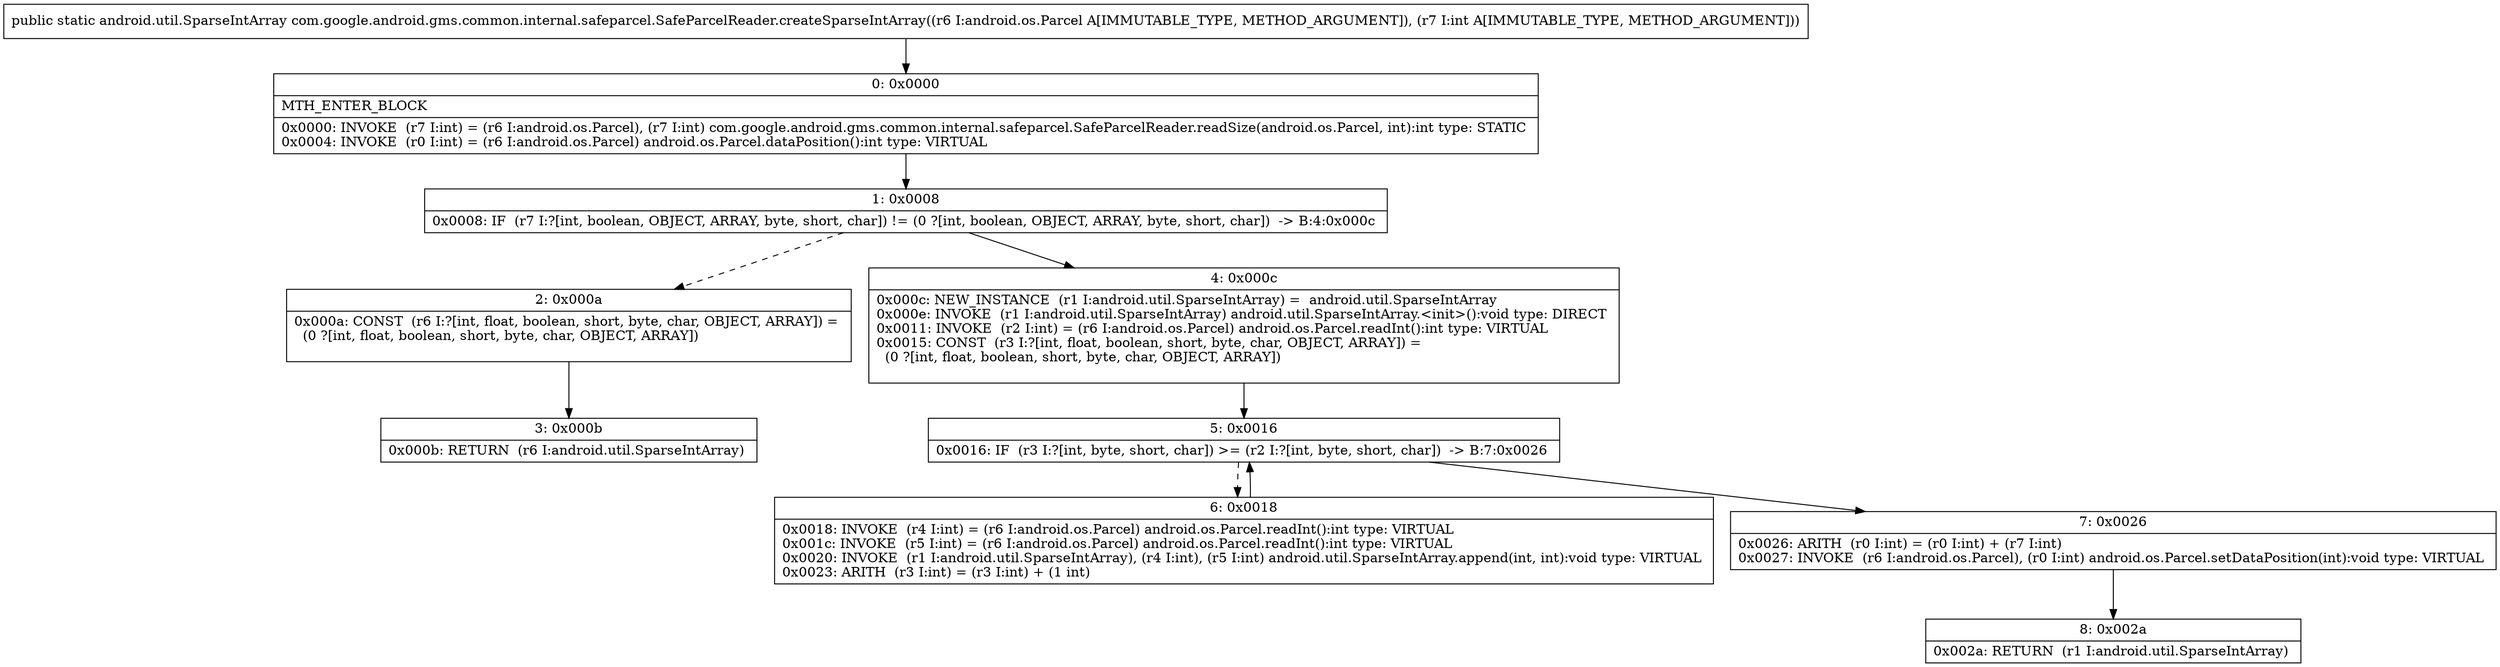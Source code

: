 digraph "CFG forcom.google.android.gms.common.internal.safeparcel.SafeParcelReader.createSparseIntArray(Landroid\/os\/Parcel;I)Landroid\/util\/SparseIntArray;" {
Node_0 [shape=record,label="{0\:\ 0x0000|MTH_ENTER_BLOCK\l|0x0000: INVOKE  (r7 I:int) = (r6 I:android.os.Parcel), (r7 I:int) com.google.android.gms.common.internal.safeparcel.SafeParcelReader.readSize(android.os.Parcel, int):int type: STATIC \l0x0004: INVOKE  (r0 I:int) = (r6 I:android.os.Parcel) android.os.Parcel.dataPosition():int type: VIRTUAL \l}"];
Node_1 [shape=record,label="{1\:\ 0x0008|0x0008: IF  (r7 I:?[int, boolean, OBJECT, ARRAY, byte, short, char]) != (0 ?[int, boolean, OBJECT, ARRAY, byte, short, char])  \-\> B:4:0x000c \l}"];
Node_2 [shape=record,label="{2\:\ 0x000a|0x000a: CONST  (r6 I:?[int, float, boolean, short, byte, char, OBJECT, ARRAY]) = \l  (0 ?[int, float, boolean, short, byte, char, OBJECT, ARRAY])\l \l}"];
Node_3 [shape=record,label="{3\:\ 0x000b|0x000b: RETURN  (r6 I:android.util.SparseIntArray) \l}"];
Node_4 [shape=record,label="{4\:\ 0x000c|0x000c: NEW_INSTANCE  (r1 I:android.util.SparseIntArray) =  android.util.SparseIntArray \l0x000e: INVOKE  (r1 I:android.util.SparseIntArray) android.util.SparseIntArray.\<init\>():void type: DIRECT \l0x0011: INVOKE  (r2 I:int) = (r6 I:android.os.Parcel) android.os.Parcel.readInt():int type: VIRTUAL \l0x0015: CONST  (r3 I:?[int, float, boolean, short, byte, char, OBJECT, ARRAY]) = \l  (0 ?[int, float, boolean, short, byte, char, OBJECT, ARRAY])\l \l}"];
Node_5 [shape=record,label="{5\:\ 0x0016|0x0016: IF  (r3 I:?[int, byte, short, char]) \>= (r2 I:?[int, byte, short, char])  \-\> B:7:0x0026 \l}"];
Node_6 [shape=record,label="{6\:\ 0x0018|0x0018: INVOKE  (r4 I:int) = (r6 I:android.os.Parcel) android.os.Parcel.readInt():int type: VIRTUAL \l0x001c: INVOKE  (r5 I:int) = (r6 I:android.os.Parcel) android.os.Parcel.readInt():int type: VIRTUAL \l0x0020: INVOKE  (r1 I:android.util.SparseIntArray), (r4 I:int), (r5 I:int) android.util.SparseIntArray.append(int, int):void type: VIRTUAL \l0x0023: ARITH  (r3 I:int) = (r3 I:int) + (1 int) \l}"];
Node_7 [shape=record,label="{7\:\ 0x0026|0x0026: ARITH  (r0 I:int) = (r0 I:int) + (r7 I:int) \l0x0027: INVOKE  (r6 I:android.os.Parcel), (r0 I:int) android.os.Parcel.setDataPosition(int):void type: VIRTUAL \l}"];
Node_8 [shape=record,label="{8\:\ 0x002a|0x002a: RETURN  (r1 I:android.util.SparseIntArray) \l}"];
MethodNode[shape=record,label="{public static android.util.SparseIntArray com.google.android.gms.common.internal.safeparcel.SafeParcelReader.createSparseIntArray((r6 I:android.os.Parcel A[IMMUTABLE_TYPE, METHOD_ARGUMENT]), (r7 I:int A[IMMUTABLE_TYPE, METHOD_ARGUMENT])) }"];
MethodNode -> Node_0;
Node_0 -> Node_1;
Node_1 -> Node_2[style=dashed];
Node_1 -> Node_4;
Node_2 -> Node_3;
Node_4 -> Node_5;
Node_5 -> Node_6[style=dashed];
Node_5 -> Node_7;
Node_6 -> Node_5;
Node_7 -> Node_8;
}

